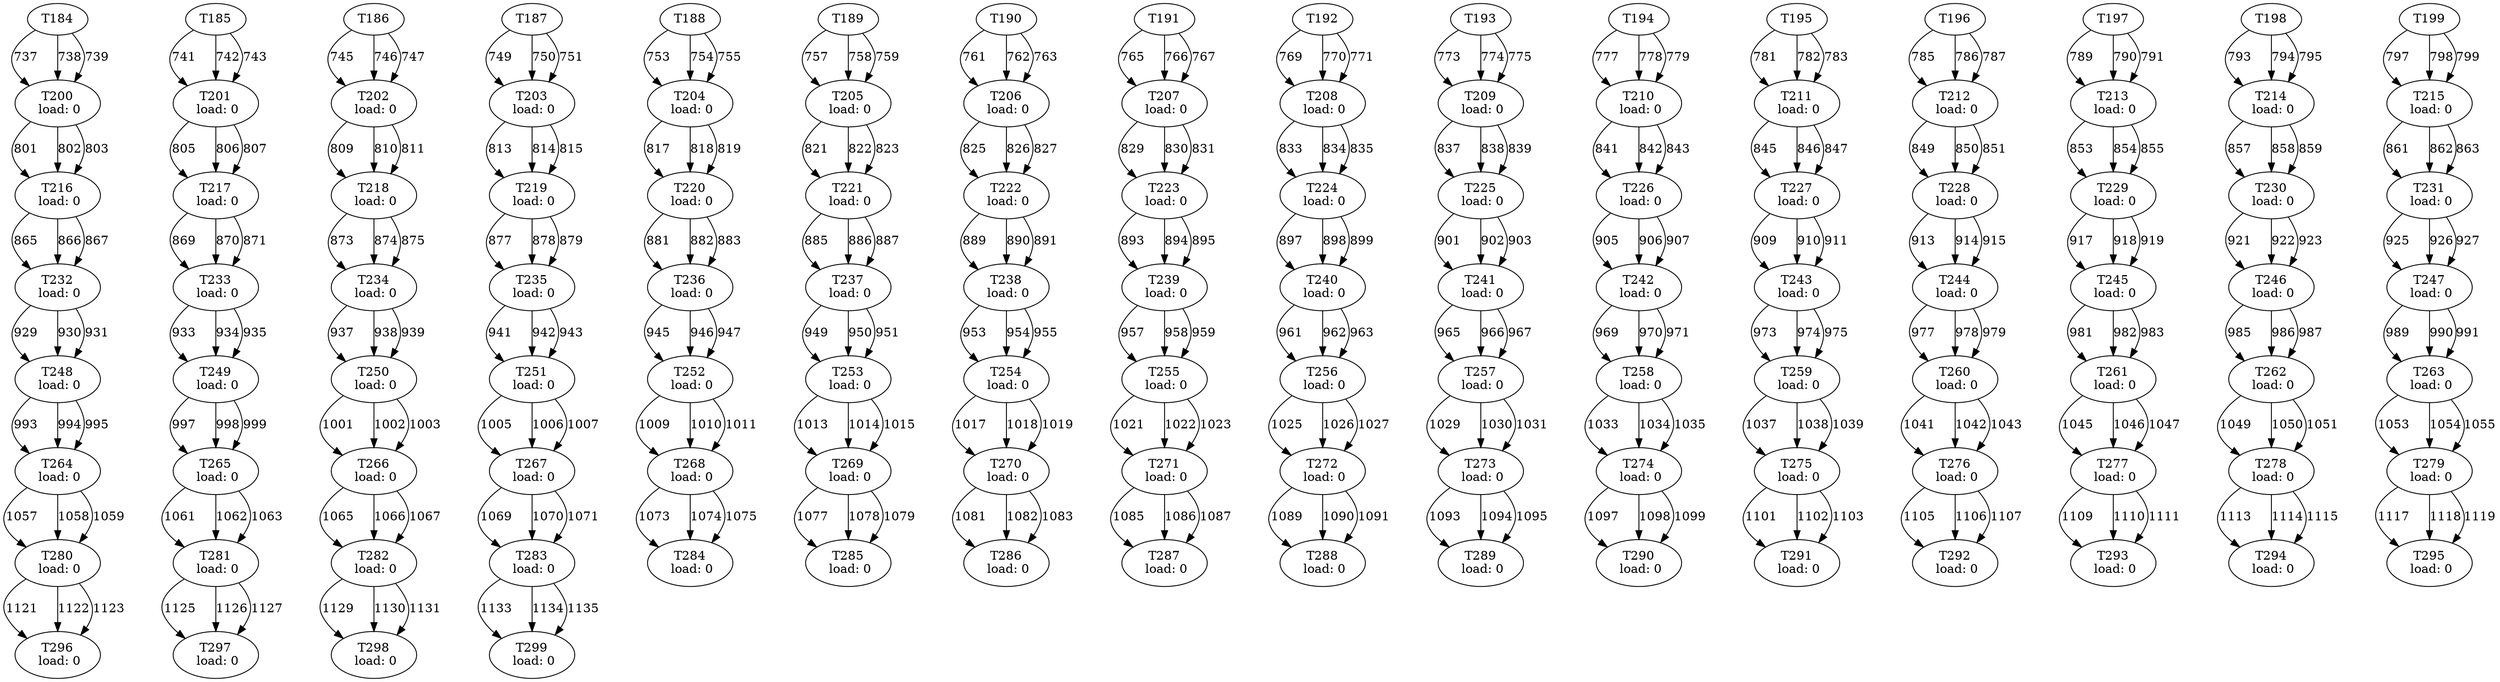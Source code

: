 digraph taskgraph {
	T200 [label= "T200\n load: 0"];
	T184 -> T200[label=737];
	T184 -> T200[label=738];
	T184 -> T200[label=739];
	T201 [label= "T201\n load: 0"];
	T185 -> T201[label=741];
	T185 -> T201[label=742];
	T185 -> T201[label=743];
	T202 [label= "T202\n load: 0"];
	T186 -> T202[label=745];
	T186 -> T202[label=746];
	T186 -> T202[label=747];
	T203 [label= "T203\n load: 0"];
	T187 -> T203[label=749];
	T187 -> T203[label=750];
	T187 -> T203[label=751];
	T204 [label= "T204\n load: 0"];
	T188 -> T204[label=753];
	T188 -> T204[label=754];
	T188 -> T204[label=755];
	T205 [label= "T205\n load: 0"];
	T189 -> T205[label=757];
	T189 -> T205[label=758];
	T189 -> T205[label=759];
	T206 [label= "T206\n load: 0"];
	T190 -> T206[label=761];
	T190 -> T206[label=762];
	T190 -> T206[label=763];
	T207 [label= "T207\n load: 0"];
	T191 -> T207[label=765];
	T191 -> T207[label=766];
	T191 -> T207[label=767];
	T208 [label= "T208\n load: 0"];
	T192 -> T208[label=769];
	T192 -> T208[label=770];
	T192 -> T208[label=771];
	T209 [label= "T209\n load: 0"];
	T193 -> T209[label=773];
	T193 -> T209[label=774];
	T193 -> T209[label=775];
	T210 [label= "T210\n load: 0"];
	T194 -> T210[label=777];
	T194 -> T210[label=778];
	T194 -> T210[label=779];
	T211 [label= "T211\n load: 0"];
	T195 -> T211[label=781];
	T195 -> T211[label=782];
	T195 -> T211[label=783];
	T212 [label= "T212\n load: 0"];
	T196 -> T212[label=785];
	T196 -> T212[label=786];
	T196 -> T212[label=787];
	T213 [label= "T213\n load: 0"];
	T197 -> T213[label=789];
	T197 -> T213[label=790];
	T197 -> T213[label=791];
	T214 [label= "T214\n load: 0"];
	T198 -> T214[label=793];
	T198 -> T214[label=794];
	T198 -> T214[label=795];
	T215 [label= "T215\n load: 0"];
	T199 -> T215[label=797];
	T199 -> T215[label=798];
	T199 -> T215[label=799];
	T216 [label= "T216\n load: 0"];
	T200 -> T216[label=801];
	T200 -> T216[label=802];
	T200 -> T216[label=803];
	T217 [label= "T217\n load: 0"];
	T201 -> T217[label=805];
	T201 -> T217[label=806];
	T201 -> T217[label=807];
	T218 [label= "T218\n load: 0"];
	T202 -> T218[label=809];
	T202 -> T218[label=810];
	T202 -> T218[label=811];
	T219 [label= "T219\n load: 0"];
	T203 -> T219[label=813];
	T203 -> T219[label=814];
	T203 -> T219[label=815];
	T220 [label= "T220\n load: 0"];
	T204 -> T220[label=817];
	T204 -> T220[label=818];
	T204 -> T220[label=819];
	T221 [label= "T221\n load: 0"];
	T205 -> T221[label=821];
	T205 -> T221[label=822];
	T205 -> T221[label=823];
	T222 [label= "T222\n load: 0"];
	T206 -> T222[label=825];
	T206 -> T222[label=826];
	T206 -> T222[label=827];
	T223 [label= "T223\n load: 0"];
	T207 -> T223[label=829];
	T207 -> T223[label=830];
	T207 -> T223[label=831];
	T224 [label= "T224\n load: 0"];
	T208 -> T224[label=833];
	T208 -> T224[label=834];
	T208 -> T224[label=835];
	T225 [label= "T225\n load: 0"];
	T209 -> T225[label=837];
	T209 -> T225[label=838];
	T209 -> T225[label=839];
	T226 [label= "T226\n load: 0"];
	T210 -> T226[label=841];
	T210 -> T226[label=842];
	T210 -> T226[label=843];
	T227 [label= "T227\n load: 0"];
	T211 -> T227[label=845];
	T211 -> T227[label=846];
	T211 -> T227[label=847];
	T228 [label= "T228\n load: 0"];
	T212 -> T228[label=849];
	T212 -> T228[label=850];
	T212 -> T228[label=851];
	T229 [label= "T229\n load: 0"];
	T213 -> T229[label=853];
	T213 -> T229[label=854];
	T213 -> T229[label=855];
	T230 [label= "T230\n load: 0"];
	T214 -> T230[label=857];
	T214 -> T230[label=858];
	T214 -> T230[label=859];
	T231 [label= "T231\n load: 0"];
	T215 -> T231[label=861];
	T215 -> T231[label=862];
	T215 -> T231[label=863];
	T232 [label= "T232\n load: 0"];
	T216 -> T232[label=865];
	T216 -> T232[label=866];
	T216 -> T232[label=867];
	T233 [label= "T233\n load: 0"];
	T217 -> T233[label=869];
	T217 -> T233[label=870];
	T217 -> T233[label=871];
	T234 [label= "T234\n load: 0"];
	T218 -> T234[label=873];
	T218 -> T234[label=874];
	T218 -> T234[label=875];
	T235 [label= "T235\n load: 0"];
	T219 -> T235[label=877];
	T219 -> T235[label=878];
	T219 -> T235[label=879];
	T236 [label= "T236\n load: 0"];
	T220 -> T236[label=881];
	T220 -> T236[label=882];
	T220 -> T236[label=883];
	T237 [label= "T237\n load: 0"];
	T221 -> T237[label=885];
	T221 -> T237[label=886];
	T221 -> T237[label=887];
	T238 [label= "T238\n load: 0"];
	T222 -> T238[label=889];
	T222 -> T238[label=890];
	T222 -> T238[label=891];
	T239 [label= "T239\n load: 0"];
	T223 -> T239[label=893];
	T223 -> T239[label=894];
	T223 -> T239[label=895];
	T240 [label= "T240\n load: 0"];
	T224 -> T240[label=897];
	T224 -> T240[label=898];
	T224 -> T240[label=899];
	T241 [label= "T241\n load: 0"];
	T225 -> T241[label=901];
	T225 -> T241[label=902];
	T225 -> T241[label=903];
	T242 [label= "T242\n load: 0"];
	T226 -> T242[label=905];
	T226 -> T242[label=906];
	T226 -> T242[label=907];
	T243 [label= "T243\n load: 0"];
	T227 -> T243[label=909];
	T227 -> T243[label=910];
	T227 -> T243[label=911];
	T244 [label= "T244\n load: 0"];
	T228 -> T244[label=913];
	T228 -> T244[label=914];
	T228 -> T244[label=915];
	T245 [label= "T245\n load: 0"];
	T229 -> T245[label=917];
	T229 -> T245[label=918];
	T229 -> T245[label=919];
	T246 [label= "T246\n load: 0"];
	T230 -> T246[label=921];
	T230 -> T246[label=922];
	T230 -> T246[label=923];
	T247 [label= "T247\n load: 0"];
	T231 -> T247[label=925];
	T231 -> T247[label=926];
	T231 -> T247[label=927];
	T248 [label= "T248\n load: 0"];
	T232 -> T248[label=929];
	T232 -> T248[label=930];
	T232 -> T248[label=931];
	T249 [label= "T249\n load: 0"];
	T233 -> T249[label=933];
	T233 -> T249[label=934];
	T233 -> T249[label=935];
	T250 [label= "T250\n load: 0"];
	T234 -> T250[label=937];
	T234 -> T250[label=938];
	T234 -> T250[label=939];
	T251 [label= "T251\n load: 0"];
	T235 -> T251[label=941];
	T235 -> T251[label=942];
	T235 -> T251[label=943];
	T252 [label= "T252\n load: 0"];
	T236 -> T252[label=945];
	T236 -> T252[label=946];
	T236 -> T252[label=947];
	T253 [label= "T253\n load: 0"];
	T237 -> T253[label=949];
	T237 -> T253[label=950];
	T237 -> T253[label=951];
	T254 [label= "T254\n load: 0"];
	T238 -> T254[label=953];
	T238 -> T254[label=954];
	T238 -> T254[label=955];
	T255 [label= "T255\n load: 0"];
	T239 -> T255[label=957];
	T239 -> T255[label=958];
	T239 -> T255[label=959];
	T256 [label= "T256\n load: 0"];
	T240 -> T256[label=961];
	T240 -> T256[label=962];
	T240 -> T256[label=963];
	T257 [label= "T257\n load: 0"];
	T241 -> T257[label=965];
	T241 -> T257[label=966];
	T241 -> T257[label=967];
	T258 [label= "T258\n load: 0"];
	T242 -> T258[label=969];
	T242 -> T258[label=970];
	T242 -> T258[label=971];
	T259 [label= "T259\n load: 0"];
	T243 -> T259[label=973];
	T243 -> T259[label=974];
	T243 -> T259[label=975];
	T260 [label= "T260\n load: 0"];
	T244 -> T260[label=977];
	T244 -> T260[label=978];
	T244 -> T260[label=979];
	T261 [label= "T261\n load: 0"];
	T245 -> T261[label=981];
	T245 -> T261[label=982];
	T245 -> T261[label=983];
	T262 [label= "T262\n load: 0"];
	T246 -> T262[label=985];
	T246 -> T262[label=986];
	T246 -> T262[label=987];
	T263 [label= "T263\n load: 0"];
	T247 -> T263[label=989];
	T247 -> T263[label=990];
	T247 -> T263[label=991];
	T264 [label= "T264\n load: 0"];
	T248 -> T264[label=993];
	T248 -> T264[label=994];
	T248 -> T264[label=995];
	T265 [label= "T265\n load: 0"];
	T249 -> T265[label=997];
	T249 -> T265[label=998];
	T249 -> T265[label=999];
	T266 [label= "T266\n load: 0"];
	T250 -> T266[label=1001];
	T250 -> T266[label=1002];
	T250 -> T266[label=1003];
	T267 [label= "T267\n load: 0"];
	T251 -> T267[label=1005];
	T251 -> T267[label=1006];
	T251 -> T267[label=1007];
	T268 [label= "T268\n load: 0"];
	T252 -> T268[label=1009];
	T252 -> T268[label=1010];
	T252 -> T268[label=1011];
	T269 [label= "T269\n load: 0"];
	T253 -> T269[label=1013];
	T253 -> T269[label=1014];
	T253 -> T269[label=1015];
	T270 [label= "T270\n load: 0"];
	T254 -> T270[label=1017];
	T254 -> T270[label=1018];
	T254 -> T270[label=1019];
	T271 [label= "T271\n load: 0"];
	T255 -> T271[label=1021];
	T255 -> T271[label=1022];
	T255 -> T271[label=1023];
	T272 [label= "T272\n load: 0"];
	T256 -> T272[label=1025];
	T256 -> T272[label=1026];
	T256 -> T272[label=1027];
	T273 [label= "T273\n load: 0"];
	T257 -> T273[label=1029];
	T257 -> T273[label=1030];
	T257 -> T273[label=1031];
	T274 [label= "T274\n load: 0"];
	T258 -> T274[label=1033];
	T258 -> T274[label=1034];
	T258 -> T274[label=1035];
	T275 [label= "T275\n load: 0"];
	T259 -> T275[label=1037];
	T259 -> T275[label=1038];
	T259 -> T275[label=1039];
	T276 [label= "T276\n load: 0"];
	T260 -> T276[label=1041];
	T260 -> T276[label=1042];
	T260 -> T276[label=1043];
	T277 [label= "T277\n load: 0"];
	T261 -> T277[label=1045];
	T261 -> T277[label=1046];
	T261 -> T277[label=1047];
	T278 [label= "T278\n load: 0"];
	T262 -> T278[label=1049];
	T262 -> T278[label=1050];
	T262 -> T278[label=1051];
	T279 [label= "T279\n load: 0"];
	T263 -> T279[label=1053];
	T263 -> T279[label=1054];
	T263 -> T279[label=1055];
	T280 [label= "T280\n load: 0"];
	T264 -> T280[label=1057];
	T264 -> T280[label=1058];
	T264 -> T280[label=1059];
	T281 [label= "T281\n load: 0"];
	T265 -> T281[label=1061];
	T265 -> T281[label=1062];
	T265 -> T281[label=1063];
	T282 [label= "T282\n load: 0"];
	T266 -> T282[label=1065];
	T266 -> T282[label=1066];
	T266 -> T282[label=1067];
	T283 [label= "T283\n load: 0"];
	T267 -> T283[label=1069];
	T267 -> T283[label=1070];
	T267 -> T283[label=1071];
	T284 [label= "T284\n load: 0"];
	T268 -> T284[label=1073];
	T268 -> T284[label=1074];
	T268 -> T284[label=1075];
	T285 [label= "T285\n load: 0"];
	T269 -> T285[label=1077];
	T269 -> T285[label=1078];
	T269 -> T285[label=1079];
	T286 [label= "T286\n load: 0"];
	T270 -> T286[label=1081];
	T270 -> T286[label=1082];
	T270 -> T286[label=1083];
	T287 [label= "T287\n load: 0"];
	T271 -> T287[label=1085];
	T271 -> T287[label=1086];
	T271 -> T287[label=1087];
	T288 [label= "T288\n load: 0"];
	T272 -> T288[label=1089];
	T272 -> T288[label=1090];
	T272 -> T288[label=1091];
	T289 [label= "T289\n load: 0"];
	T273 -> T289[label=1093];
	T273 -> T289[label=1094];
	T273 -> T289[label=1095];
	T290 [label= "T290\n load: 0"];
	T274 -> T290[label=1097];
	T274 -> T290[label=1098];
	T274 -> T290[label=1099];
	T291 [label= "T291\n load: 0"];
	T275 -> T291[label=1101];
	T275 -> T291[label=1102];
	T275 -> T291[label=1103];
	T292 [label= "T292\n load: 0"];
	T276 -> T292[label=1105];
	T276 -> T292[label=1106];
	T276 -> T292[label=1107];
	T293 [label= "T293\n load: 0"];
	T277 -> T293[label=1109];
	T277 -> T293[label=1110];
	T277 -> T293[label=1111];
	T294 [label= "T294\n load: 0"];
	T278 -> T294[label=1113];
	T278 -> T294[label=1114];
	T278 -> T294[label=1115];
	T295 [label= "T295\n load: 0"];
	T279 -> T295[label=1117];
	T279 -> T295[label=1118];
	T279 -> T295[label=1119];
	T296 [label= "T296\n load: 0"];
	T280 -> T296[label=1121];
	T280 -> T296[label=1122];
	T280 -> T296[label=1123];
	T297 [label= "T297\n load: 0"];
	T281 -> T297[label=1125];
	T281 -> T297[label=1126];
	T281 -> T297[label=1127];
	T298 [label= "T298\n load: 0"];
	T282 -> T298[label=1129];
	T282 -> T298[label=1130];
	T282 -> T298[label=1131];
	T299 [label= "T299\n load: 0"];
	T283 -> T299[label=1133];
	T283 -> T299[label=1134];
	T283 -> T299[label=1135];
}